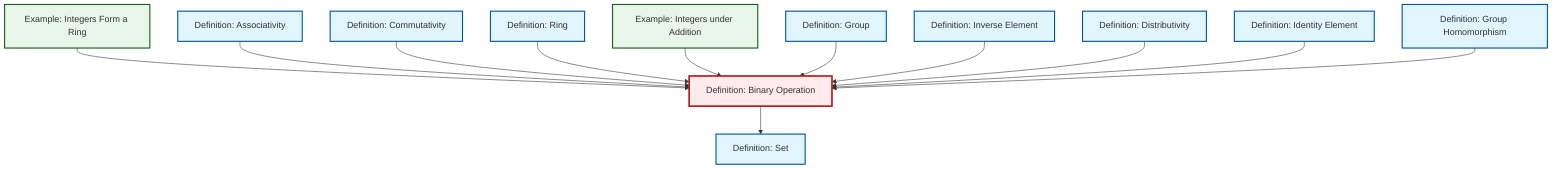 graph TD
    classDef definition fill:#e1f5fe,stroke:#01579b,stroke-width:2px
    classDef theorem fill:#f3e5f5,stroke:#4a148c,stroke-width:2px
    classDef axiom fill:#fff3e0,stroke:#e65100,stroke-width:2px
    classDef example fill:#e8f5e9,stroke:#1b5e20,stroke-width:2px
    classDef current fill:#ffebee,stroke:#b71c1c,stroke-width:3px
    def-group["Definition: Group"]:::definition
    def-identity-element["Definition: Identity Element"]:::definition
    def-binary-operation["Definition: Binary Operation"]:::definition
    def-commutativity["Definition: Commutativity"]:::definition
    def-ring["Definition: Ring"]:::definition
    def-inverse-element["Definition: Inverse Element"]:::definition
    def-set["Definition: Set"]:::definition
    def-homomorphism["Definition: Group Homomorphism"]:::definition
    ex-integers-addition["Example: Integers under Addition"]:::example
    ex-integers-ring["Example: Integers Form a Ring"]:::example
    def-distributivity["Definition: Distributivity"]:::definition
    def-associativity["Definition: Associativity"]:::definition
    ex-integers-ring --> def-binary-operation
    def-associativity --> def-binary-operation
    def-commutativity --> def-binary-operation
    def-ring --> def-binary-operation
    ex-integers-addition --> def-binary-operation
    def-group --> def-binary-operation
    def-binary-operation --> def-set
    def-inverse-element --> def-binary-operation
    def-distributivity --> def-binary-operation
    def-identity-element --> def-binary-operation
    def-homomorphism --> def-binary-operation
    class def-binary-operation current